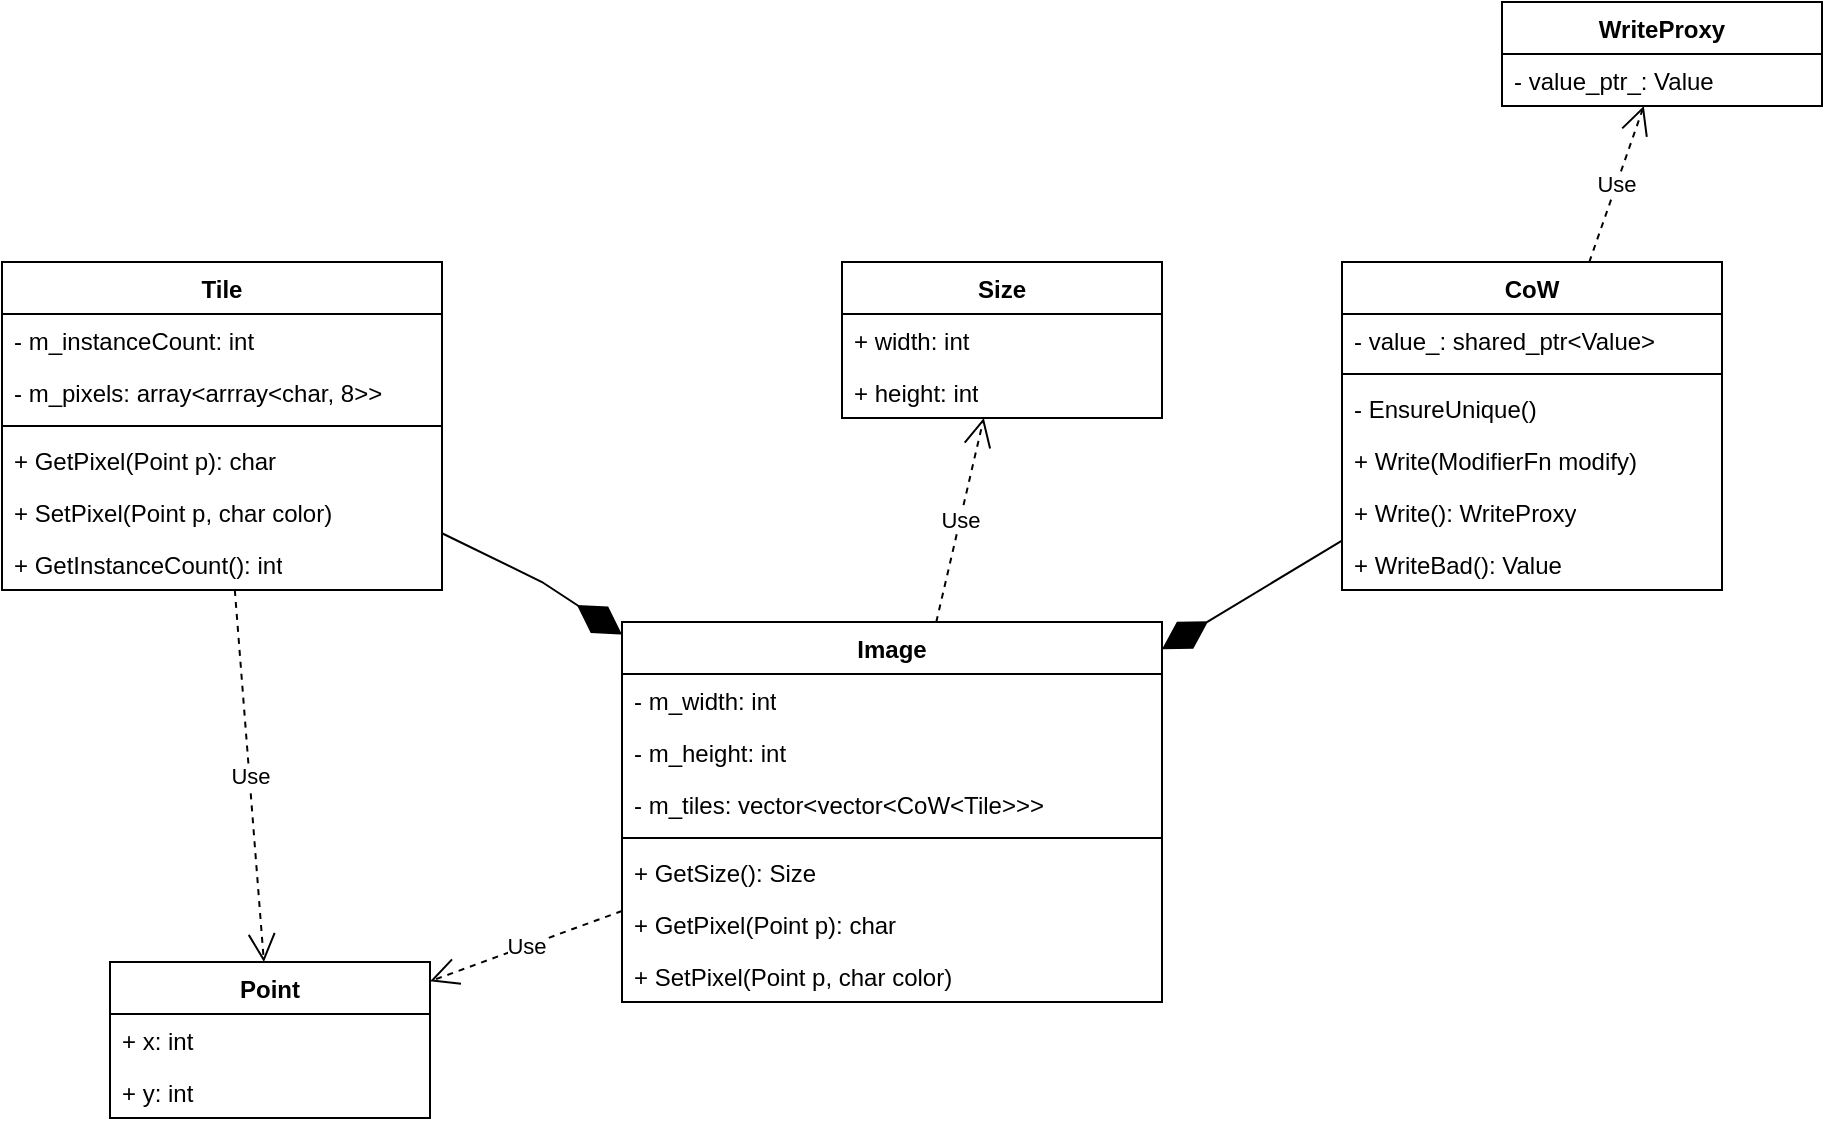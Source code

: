 <mxfile version="22.1.7" type="device">
  <diagram name="Страница — 1" id="9_YDynvTvZNuBfOqzqXY">
    <mxGraphModel dx="1313" dy="653" grid="1" gridSize="10" guides="1" tooltips="1" connect="1" arrows="1" fold="1" page="1" pageScale="1" pageWidth="827" pageHeight="1169" math="0" shadow="0">
      <root>
        <mxCell id="0" />
        <mxCell id="1" parent="0" />
        <mxCell id="ZLXzMKn2Sbib-eHC0e43-1" value="Tile" style="swimlane;fontStyle=1;align=center;verticalAlign=top;childLayout=stackLayout;horizontal=1;startSize=26;horizontalStack=0;resizeParent=1;resizeParentMax=0;resizeLast=0;collapsible=1;marginBottom=0;whiteSpace=wrap;html=1;" parent="1" vertex="1">
          <mxGeometry x="280" y="150" width="220" height="164" as="geometry" />
        </mxCell>
        <mxCell id="ZLXzMKn2Sbib-eHC0e43-7" value="- m_instanceCount: int" style="text;strokeColor=none;fillColor=none;align=left;verticalAlign=top;spacingLeft=4;spacingRight=4;overflow=hidden;rotatable=0;points=[[0,0.5],[1,0.5]];portConstraint=eastwest;whiteSpace=wrap;html=1;" parent="ZLXzMKn2Sbib-eHC0e43-1" vertex="1">
          <mxGeometry y="26" width="220" height="26" as="geometry" />
        </mxCell>
        <mxCell id="ZLXzMKn2Sbib-eHC0e43-2" value="- m_pixels: array&amp;lt;arrray&amp;lt;char, 8&amp;gt;&amp;gt;" style="text;strokeColor=none;fillColor=none;align=left;verticalAlign=top;spacingLeft=4;spacingRight=4;overflow=hidden;rotatable=0;points=[[0,0.5],[1,0.5]];portConstraint=eastwest;whiteSpace=wrap;html=1;" parent="ZLXzMKn2Sbib-eHC0e43-1" vertex="1">
          <mxGeometry y="52" width="220" height="26" as="geometry" />
        </mxCell>
        <mxCell id="ZLXzMKn2Sbib-eHC0e43-3" value="" style="line;strokeWidth=1;fillColor=none;align=left;verticalAlign=middle;spacingTop=-1;spacingLeft=3;spacingRight=3;rotatable=0;labelPosition=right;points=[];portConstraint=eastwest;strokeColor=inherit;" parent="ZLXzMKn2Sbib-eHC0e43-1" vertex="1">
          <mxGeometry y="78" width="220" height="8" as="geometry" />
        </mxCell>
        <mxCell id="ZLXzMKn2Sbib-eHC0e43-5" value="+ GetPixel(Point p): char" style="text;strokeColor=none;fillColor=none;align=left;verticalAlign=top;spacingLeft=4;spacingRight=4;overflow=hidden;rotatable=0;points=[[0,0.5],[1,0.5]];portConstraint=eastwest;whiteSpace=wrap;html=1;" parent="ZLXzMKn2Sbib-eHC0e43-1" vertex="1">
          <mxGeometry y="86" width="220" height="26" as="geometry" />
        </mxCell>
        <mxCell id="ZLXzMKn2Sbib-eHC0e43-4" value="+ SetPixel(Point p, char color)" style="text;strokeColor=none;fillColor=none;align=left;verticalAlign=top;spacingLeft=4;spacingRight=4;overflow=hidden;rotatable=0;points=[[0,0.5],[1,0.5]];portConstraint=eastwest;whiteSpace=wrap;html=1;" parent="ZLXzMKn2Sbib-eHC0e43-1" vertex="1">
          <mxGeometry y="112" width="220" height="26" as="geometry" />
        </mxCell>
        <mxCell id="ZLXzMKn2Sbib-eHC0e43-6" value="+ GetInstanceCount(): int" style="text;strokeColor=none;fillColor=none;align=left;verticalAlign=top;spacingLeft=4;spacingRight=4;overflow=hidden;rotatable=0;points=[[0,0.5],[1,0.5]];portConstraint=eastwest;whiteSpace=wrap;html=1;" parent="ZLXzMKn2Sbib-eHC0e43-1" vertex="1">
          <mxGeometry y="138" width="220" height="26" as="geometry" />
        </mxCell>
        <mxCell id="ZLXzMKn2Sbib-eHC0e43-12" value="Image" style="swimlane;fontStyle=1;align=center;verticalAlign=top;childLayout=stackLayout;horizontal=1;startSize=26;horizontalStack=0;resizeParent=1;resizeParentMax=0;resizeLast=0;collapsible=1;marginBottom=0;whiteSpace=wrap;html=1;" parent="1" vertex="1">
          <mxGeometry x="590" y="330" width="270" height="190" as="geometry" />
        </mxCell>
        <mxCell id="ZLXzMKn2Sbib-eHC0e43-13" value="- m_width: int" style="text;strokeColor=none;fillColor=none;align=left;verticalAlign=top;spacingLeft=4;spacingRight=4;overflow=hidden;rotatable=0;points=[[0,0.5],[1,0.5]];portConstraint=eastwest;whiteSpace=wrap;html=1;" parent="ZLXzMKn2Sbib-eHC0e43-12" vertex="1">
          <mxGeometry y="26" width="270" height="26" as="geometry" />
        </mxCell>
        <mxCell id="ZLXzMKn2Sbib-eHC0e43-17" value="- m_height: int" style="text;strokeColor=none;fillColor=none;align=left;verticalAlign=top;spacingLeft=4;spacingRight=4;overflow=hidden;rotatable=0;points=[[0,0.5],[1,0.5]];portConstraint=eastwest;whiteSpace=wrap;html=1;" parent="ZLXzMKn2Sbib-eHC0e43-12" vertex="1">
          <mxGeometry y="52" width="270" height="26" as="geometry" />
        </mxCell>
        <mxCell id="ZLXzMKn2Sbib-eHC0e43-16" value="- m_tiles: vector&amp;lt;vector&amp;lt;CoW&amp;lt;Tile&amp;gt;&amp;gt;&amp;gt;" style="text;strokeColor=none;fillColor=none;align=left;verticalAlign=top;spacingLeft=4;spacingRight=4;overflow=hidden;rotatable=0;points=[[0,0.5],[1,0.5]];portConstraint=eastwest;whiteSpace=wrap;html=1;" parent="ZLXzMKn2Sbib-eHC0e43-12" vertex="1">
          <mxGeometry y="78" width="270" height="26" as="geometry" />
        </mxCell>
        <mxCell id="ZLXzMKn2Sbib-eHC0e43-14" value="" style="line;strokeWidth=1;fillColor=none;align=left;verticalAlign=middle;spacingTop=-1;spacingLeft=3;spacingRight=3;rotatable=0;labelPosition=right;points=[];portConstraint=eastwest;strokeColor=inherit;" parent="ZLXzMKn2Sbib-eHC0e43-12" vertex="1">
          <mxGeometry y="104" width="270" height="8" as="geometry" />
        </mxCell>
        <mxCell id="ZLXzMKn2Sbib-eHC0e43-15" value="+ GetSize(): Size" style="text;strokeColor=none;fillColor=none;align=left;verticalAlign=top;spacingLeft=4;spacingRight=4;overflow=hidden;rotatable=0;points=[[0,0.5],[1,0.5]];portConstraint=eastwest;whiteSpace=wrap;html=1;" parent="ZLXzMKn2Sbib-eHC0e43-12" vertex="1">
          <mxGeometry y="112" width="270" height="26" as="geometry" />
        </mxCell>
        <mxCell id="ZLXzMKn2Sbib-eHC0e43-18" value="+ GetPixel(Point p): char" style="text;strokeColor=none;fillColor=none;align=left;verticalAlign=top;spacingLeft=4;spacingRight=4;overflow=hidden;rotatable=0;points=[[0,0.5],[1,0.5]];portConstraint=eastwest;whiteSpace=wrap;html=1;" parent="ZLXzMKn2Sbib-eHC0e43-12" vertex="1">
          <mxGeometry y="138" width="270" height="26" as="geometry" />
        </mxCell>
        <mxCell id="ZLXzMKn2Sbib-eHC0e43-19" value="+ SetPixel(Point p, char color)" style="text;strokeColor=none;fillColor=none;align=left;verticalAlign=top;spacingLeft=4;spacingRight=4;overflow=hidden;rotatable=0;points=[[0,0.5],[1,0.5]];portConstraint=eastwest;whiteSpace=wrap;html=1;" parent="ZLXzMKn2Sbib-eHC0e43-12" vertex="1">
          <mxGeometry y="164" width="270" height="26" as="geometry" />
        </mxCell>
        <mxCell id="ZLXzMKn2Sbib-eHC0e43-20" value="Size" style="swimlane;fontStyle=1;align=center;verticalAlign=top;childLayout=stackLayout;horizontal=1;startSize=26;horizontalStack=0;resizeParent=1;resizeParentMax=0;resizeLast=0;collapsible=1;marginBottom=0;whiteSpace=wrap;html=1;" parent="1" vertex="1">
          <mxGeometry x="700" y="150" width="160" height="78" as="geometry" />
        </mxCell>
        <mxCell id="ZLXzMKn2Sbib-eHC0e43-21" value="+ width: int" style="text;strokeColor=none;fillColor=none;align=left;verticalAlign=top;spacingLeft=4;spacingRight=4;overflow=hidden;rotatable=0;points=[[0,0.5],[1,0.5]];portConstraint=eastwest;whiteSpace=wrap;html=1;" parent="ZLXzMKn2Sbib-eHC0e43-20" vertex="1">
          <mxGeometry y="26" width="160" height="26" as="geometry" />
        </mxCell>
        <mxCell id="ZLXzMKn2Sbib-eHC0e43-33" value="+ height: int" style="text;strokeColor=none;fillColor=none;align=left;verticalAlign=top;spacingLeft=4;spacingRight=4;overflow=hidden;rotatable=0;points=[[0,0.5],[1,0.5]];portConstraint=eastwest;whiteSpace=wrap;html=1;" parent="ZLXzMKn2Sbib-eHC0e43-20" vertex="1">
          <mxGeometry y="52" width="160" height="26" as="geometry" />
        </mxCell>
        <mxCell id="ZLXzMKn2Sbib-eHC0e43-24" value="Point" style="swimlane;fontStyle=1;align=center;verticalAlign=top;childLayout=stackLayout;horizontal=1;startSize=26;horizontalStack=0;resizeParent=1;resizeParentMax=0;resizeLast=0;collapsible=1;marginBottom=0;whiteSpace=wrap;html=1;" parent="1" vertex="1">
          <mxGeometry x="334" y="500" width="160" height="78" as="geometry" />
        </mxCell>
        <mxCell id="ZLXzMKn2Sbib-eHC0e43-25" value="+ x: int" style="text;strokeColor=none;fillColor=none;align=left;verticalAlign=top;spacingLeft=4;spacingRight=4;overflow=hidden;rotatable=0;points=[[0,0.5],[1,0.5]];portConstraint=eastwest;whiteSpace=wrap;html=1;" parent="ZLXzMKn2Sbib-eHC0e43-24" vertex="1">
          <mxGeometry y="26" width="160" height="26" as="geometry" />
        </mxCell>
        <mxCell id="ZLXzMKn2Sbib-eHC0e43-28" value="+ y: int" style="text;strokeColor=none;fillColor=none;align=left;verticalAlign=top;spacingLeft=4;spacingRight=4;overflow=hidden;rotatable=0;points=[[0,0.5],[1,0.5]];portConstraint=eastwest;whiteSpace=wrap;html=1;" parent="ZLXzMKn2Sbib-eHC0e43-24" vertex="1">
          <mxGeometry y="52" width="160" height="26" as="geometry" />
        </mxCell>
        <mxCell id="ZLXzMKn2Sbib-eHC0e43-34" value="CoW" style="swimlane;fontStyle=1;align=center;verticalAlign=top;childLayout=stackLayout;horizontal=1;startSize=26;horizontalStack=0;resizeParent=1;resizeParentMax=0;resizeLast=0;collapsible=1;marginBottom=0;whiteSpace=wrap;html=1;" parent="1" vertex="1">
          <mxGeometry x="950" y="150" width="190" height="164" as="geometry" />
        </mxCell>
        <mxCell id="ZLXzMKn2Sbib-eHC0e43-35" value="- value_: shared_ptr&amp;lt;Value&amp;gt;" style="text;strokeColor=none;fillColor=none;align=left;verticalAlign=top;spacingLeft=4;spacingRight=4;overflow=hidden;rotatable=0;points=[[0,0.5],[1,0.5]];portConstraint=eastwest;whiteSpace=wrap;html=1;" parent="ZLXzMKn2Sbib-eHC0e43-34" vertex="1">
          <mxGeometry y="26" width="190" height="26" as="geometry" />
        </mxCell>
        <mxCell id="ZLXzMKn2Sbib-eHC0e43-36" value="" style="line;strokeWidth=1;fillColor=none;align=left;verticalAlign=middle;spacingTop=-1;spacingLeft=3;spacingRight=3;rotatable=0;labelPosition=right;points=[];portConstraint=eastwest;strokeColor=inherit;" parent="ZLXzMKn2Sbib-eHC0e43-34" vertex="1">
          <mxGeometry y="52" width="190" height="8" as="geometry" />
        </mxCell>
        <mxCell id="ZLXzMKn2Sbib-eHC0e43-37" value="- EnsureUnique()" style="text;strokeColor=none;fillColor=none;align=left;verticalAlign=top;spacingLeft=4;spacingRight=4;overflow=hidden;rotatable=0;points=[[0,0.5],[1,0.5]];portConstraint=eastwest;whiteSpace=wrap;html=1;" parent="ZLXzMKn2Sbib-eHC0e43-34" vertex="1">
          <mxGeometry y="60" width="190" height="26" as="geometry" />
        </mxCell>
        <mxCell id="ZLXzMKn2Sbib-eHC0e43-38" value="+ Write(ModifierFn modify)" style="text;strokeColor=none;fillColor=none;align=left;verticalAlign=top;spacingLeft=4;spacingRight=4;overflow=hidden;rotatable=0;points=[[0,0.5],[1,0.5]];portConstraint=eastwest;whiteSpace=wrap;html=1;" parent="ZLXzMKn2Sbib-eHC0e43-34" vertex="1">
          <mxGeometry y="86" width="190" height="26" as="geometry" />
        </mxCell>
        <mxCell id="ZLXzMKn2Sbib-eHC0e43-39" value="+ Write(): WriteProxy" style="text;strokeColor=none;fillColor=none;align=left;verticalAlign=top;spacingLeft=4;spacingRight=4;overflow=hidden;rotatable=0;points=[[0,0.5],[1,0.5]];portConstraint=eastwest;whiteSpace=wrap;html=1;" parent="ZLXzMKn2Sbib-eHC0e43-34" vertex="1">
          <mxGeometry y="112" width="190" height="26" as="geometry" />
        </mxCell>
        <mxCell id="ZLXzMKn2Sbib-eHC0e43-40" value="+ WriteBad(): Value" style="text;strokeColor=none;fillColor=none;align=left;verticalAlign=top;spacingLeft=4;spacingRight=4;overflow=hidden;rotatable=0;points=[[0,0.5],[1,0.5]];portConstraint=eastwest;whiteSpace=wrap;html=1;" parent="ZLXzMKn2Sbib-eHC0e43-34" vertex="1">
          <mxGeometry y="138" width="190" height="26" as="geometry" />
        </mxCell>
        <mxCell id="ZLXzMKn2Sbib-eHC0e43-41" value="WriteProxy" style="swimlane;fontStyle=1;align=center;verticalAlign=top;childLayout=stackLayout;horizontal=1;startSize=26;horizontalStack=0;resizeParent=1;resizeParentMax=0;resizeLast=0;collapsible=1;marginBottom=0;whiteSpace=wrap;html=1;" parent="1" vertex="1">
          <mxGeometry x="1030" y="20" width="160" height="52" as="geometry" />
        </mxCell>
        <mxCell id="ZLXzMKn2Sbib-eHC0e43-42" value="- value_ptr_: Value" style="text;strokeColor=none;fillColor=none;align=left;verticalAlign=top;spacingLeft=4;spacingRight=4;overflow=hidden;rotatable=0;points=[[0,0.5],[1,0.5]];portConstraint=eastwest;whiteSpace=wrap;html=1;" parent="ZLXzMKn2Sbib-eHC0e43-41" vertex="1">
          <mxGeometry y="26" width="160" height="26" as="geometry" />
        </mxCell>
        <mxCell id="ZLXzMKn2Sbib-eHC0e43-45" value="" style="endArrow=diamondThin;endFill=1;endSize=24;html=1;rounded=0;" parent="1" source="ZLXzMKn2Sbib-eHC0e43-1" target="ZLXzMKn2Sbib-eHC0e43-12" edge="1">
          <mxGeometry width="160" relative="1" as="geometry">
            <mxPoint x="360" y="390" as="sourcePoint" />
            <mxPoint x="600" y="210" as="targetPoint" />
            <Array as="points">
              <mxPoint x="550" y="310" />
            </Array>
          </mxGeometry>
        </mxCell>
        <mxCell id="ZLXzMKn2Sbib-eHC0e43-46" value="" style="endArrow=diamondThin;endFill=1;endSize=24;html=1;rounded=0;" parent="1" source="ZLXzMKn2Sbib-eHC0e43-34" target="ZLXzMKn2Sbib-eHC0e43-12" edge="1">
          <mxGeometry width="160" relative="1" as="geometry">
            <mxPoint x="760" y="200" as="sourcePoint" />
            <mxPoint x="920" y="200" as="targetPoint" />
          </mxGeometry>
        </mxCell>
        <mxCell id="ZLXzMKn2Sbib-eHC0e43-48" value="Use" style="endArrow=open;endSize=12;dashed=1;html=1;rounded=0;" parent="1" source="ZLXzMKn2Sbib-eHC0e43-1" target="ZLXzMKn2Sbib-eHC0e43-24" edge="1">
          <mxGeometry width="160" relative="1" as="geometry">
            <mxPoint x="550" y="240" as="sourcePoint" />
            <mxPoint x="710" y="240" as="targetPoint" />
          </mxGeometry>
        </mxCell>
        <mxCell id="ZLXzMKn2Sbib-eHC0e43-49" value="Use" style="endArrow=open;endSize=12;dashed=1;html=1;rounded=0;" parent="1" source="ZLXzMKn2Sbib-eHC0e43-34" target="ZLXzMKn2Sbib-eHC0e43-41" edge="1">
          <mxGeometry width="160" relative="1" as="geometry">
            <mxPoint x="770" y="250" as="sourcePoint" />
            <mxPoint x="930" y="250" as="targetPoint" />
          </mxGeometry>
        </mxCell>
        <mxCell id="ZLXzMKn2Sbib-eHC0e43-50" value="Use" style="endArrow=open;endSize=12;dashed=1;html=1;rounded=0;" parent="1" source="ZLXzMKn2Sbib-eHC0e43-12" target="ZLXzMKn2Sbib-eHC0e43-20" edge="1">
          <mxGeometry width="160" relative="1" as="geometry">
            <mxPoint x="560" y="290" as="sourcePoint" />
            <mxPoint x="720" y="290" as="targetPoint" />
          </mxGeometry>
        </mxCell>
        <mxCell id="ZLXzMKn2Sbib-eHC0e43-51" value="Use" style="endArrow=open;endSize=12;dashed=1;html=1;rounded=0;" parent="1" source="ZLXzMKn2Sbib-eHC0e43-12" target="ZLXzMKn2Sbib-eHC0e43-24" edge="1">
          <mxGeometry width="160" relative="1" as="geometry">
            <mxPoint x="420" y="420" as="sourcePoint" />
            <mxPoint x="580" y="420" as="targetPoint" />
          </mxGeometry>
        </mxCell>
      </root>
    </mxGraphModel>
  </diagram>
</mxfile>
